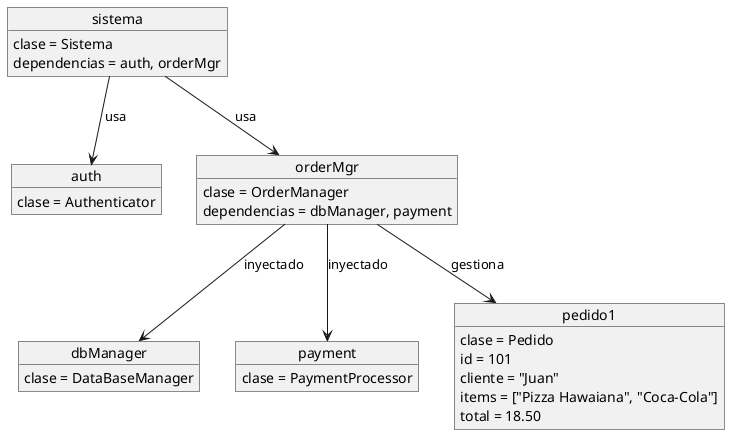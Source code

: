 @startuml

object dbManager {
  clase = DataBaseManager
}

object auth {
  clase = Authenticator
}

object payment {
  clase = PaymentProcessor
}

object orderMgr {
  clase = OrderManager
  dependencias = dbManager, payment
}

object sistema {
  clase = Sistema
  dependencias = auth, orderMgr
}

object pedido1 {
  clase = Pedido
  id = 101
  cliente = "Juan"
  items = ["Pizza Hawaiana", "Coca-Cola"]
  total = 18.50
}

sistema --> auth : usa
sistema --> orderMgr : usa
orderMgr --> dbManager : inyectado
orderMgr --> payment : inyectado
orderMgr --> pedido1 : gestiona

@enduml
